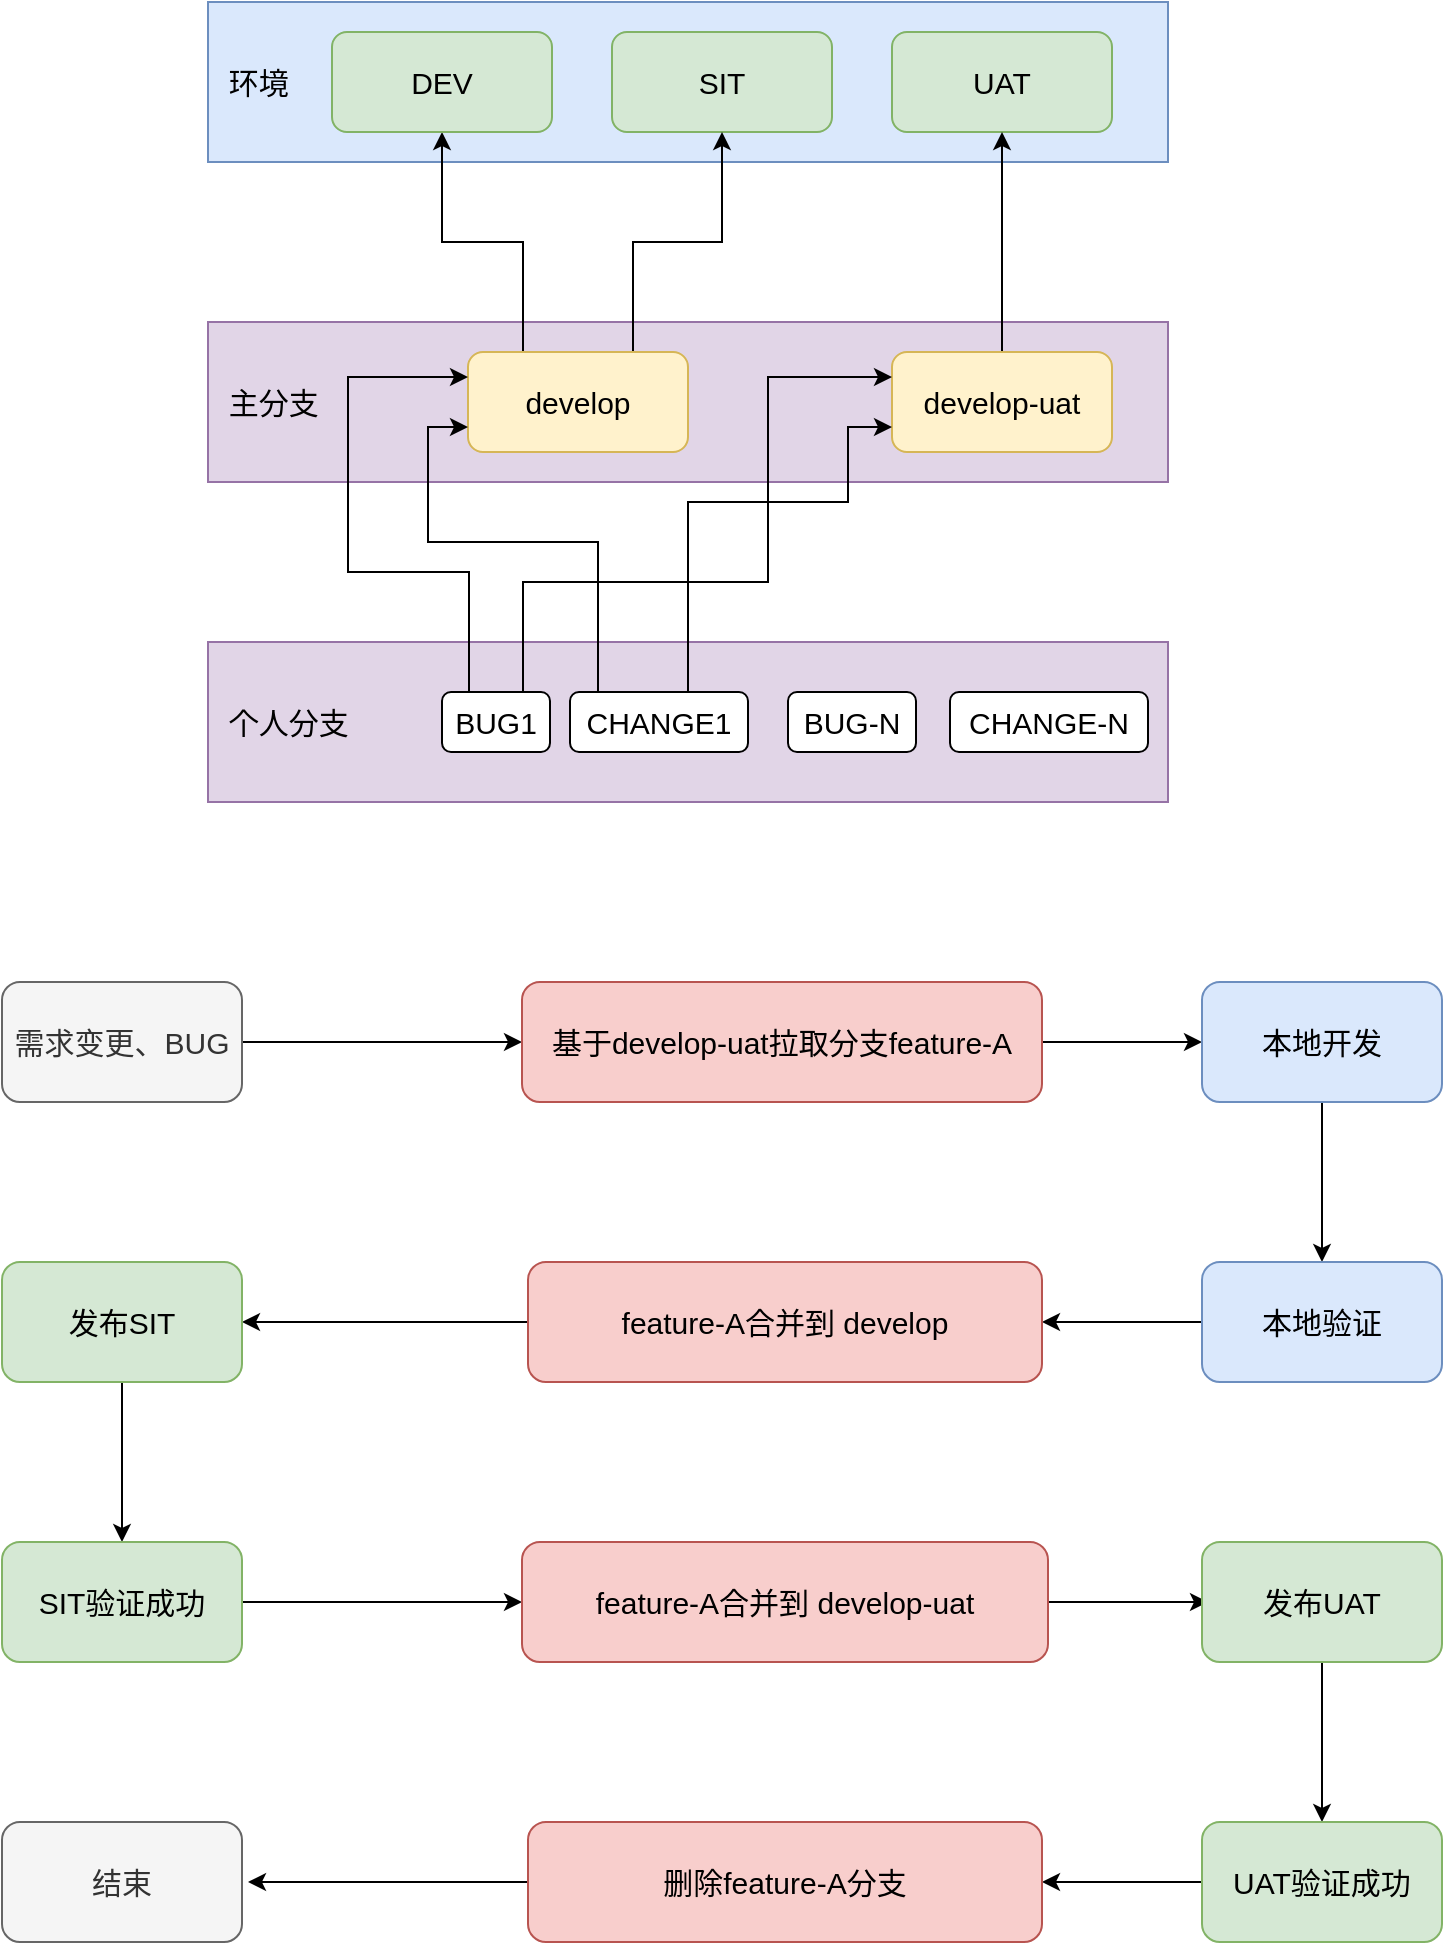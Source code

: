 <mxfile version="16.4.3" type="device"><diagram id="hYP5vQvnMZsWOhRyoOpX" name="Page-1"><mxGraphModel dx="782" dy="436" grid="1" gridSize="10" guides="1" tooltips="1" connect="1" arrows="1" fold="1" page="1" pageScale="1" pageWidth="827" pageHeight="1169" math="0" shadow="0"><root><mxCell id="0"/><mxCell id="1" parent="0"/><mxCell id="GXn8Glcdk_FncW05fWFR-1" value="&amp;nbsp; 环境" style="rounded=0;whiteSpace=wrap;html=1;verticalAlign=middle;align=left;fontSize=15;fillColor=#dae8fc;strokeColor=#6c8ebf;" parent="1" vertex="1"><mxGeometry x="160" y="80" width="480" height="80" as="geometry"/></mxCell><mxCell id="GXn8Glcdk_FncW05fWFR-3" value="SIT" style="rounded=1;whiteSpace=wrap;html=1;fontSize=15;fillColor=#d5e8d4;strokeColor=#82b366;" parent="1" vertex="1"><mxGeometry x="362" y="95" width="110" height="50" as="geometry"/></mxCell><mxCell id="GXn8Glcdk_FncW05fWFR-4" value="UAT" style="rounded=1;whiteSpace=wrap;html=1;fontSize=15;fillColor=#d5e8d4;strokeColor=#82b366;" parent="1" vertex="1"><mxGeometry x="502" y="95" width="110" height="50" as="geometry"/></mxCell><mxCell id="GXn8Glcdk_FncW05fWFR-5" value="&amp;nbsp; 主分支" style="rounded=0;whiteSpace=wrap;html=1;verticalAlign=middle;align=left;fontSize=15;fillColor=#e1d5e7;strokeColor=#9673a6;" parent="1" vertex="1"><mxGeometry x="160" y="240" width="480" height="80" as="geometry"/></mxCell><mxCell id="GXn8Glcdk_FncW05fWFR-11" style="edgeStyle=orthogonalEdgeStyle;rounded=0;orthogonalLoop=1;jettySize=auto;html=1;exitX=0.75;exitY=0;exitDx=0;exitDy=0;entryX=0.5;entryY=1;entryDx=0;entryDy=0;fontSize=15;" parent="1" source="GXn8Glcdk_FncW05fWFR-6" target="GXn8Glcdk_FncW05fWFR-3" edge="1"><mxGeometry relative="1" as="geometry"/></mxCell><mxCell id="GXn8Glcdk_FncW05fWFR-12" style="edgeStyle=orthogonalEdgeStyle;rounded=0;orthogonalLoop=1;jettySize=auto;html=1;exitX=0.25;exitY=0;exitDx=0;exitDy=0;entryX=0.5;entryY=1;entryDx=0;entryDy=0;fontSize=15;" parent="1" source="GXn8Glcdk_FncW05fWFR-6" target="GXn8Glcdk_FncW05fWFR-9" edge="1"><mxGeometry relative="1" as="geometry"/></mxCell><mxCell id="GXn8Glcdk_FncW05fWFR-6" value="develop" style="rounded=1;whiteSpace=wrap;html=1;fontSize=15;fillColor=#fff2cc;strokeColor=#d6b656;" parent="1" vertex="1"><mxGeometry x="290" y="255" width="110" height="50" as="geometry"/></mxCell><mxCell id="GXn8Glcdk_FncW05fWFR-13" style="edgeStyle=orthogonalEdgeStyle;rounded=0;orthogonalLoop=1;jettySize=auto;html=1;exitX=0.5;exitY=0;exitDx=0;exitDy=0;entryX=0.5;entryY=1;entryDx=0;entryDy=0;fontSize=15;" parent="1" source="GXn8Glcdk_FncW05fWFR-7" target="GXn8Glcdk_FncW05fWFR-4" edge="1"><mxGeometry relative="1" as="geometry"/></mxCell><mxCell id="GXn8Glcdk_FncW05fWFR-7" value="develop-uat" style="rounded=1;whiteSpace=wrap;html=1;fontSize=15;fillColor=#fff2cc;strokeColor=#d6b656;" parent="1" vertex="1"><mxGeometry x="502" y="255" width="110" height="50" as="geometry"/></mxCell><mxCell id="GXn8Glcdk_FncW05fWFR-8" value="&amp;nbsp; 个人分支" style="rounded=0;whiteSpace=wrap;html=1;verticalAlign=middle;align=left;fontSize=15;fillColor=#e1d5e7;strokeColor=#9673a6;" parent="1" vertex="1"><mxGeometry x="160" y="400" width="480" height="80" as="geometry"/></mxCell><mxCell id="GXn8Glcdk_FncW05fWFR-9" value="DEV" style="rounded=1;whiteSpace=wrap;html=1;fontSize=15;fillColor=#d5e8d4;strokeColor=#82b366;" parent="1" vertex="1"><mxGeometry x="222" y="95" width="110" height="50" as="geometry"/></mxCell><mxCell id="GXn8Glcdk_FncW05fWFR-25" style="edgeStyle=orthogonalEdgeStyle;rounded=0;orthogonalLoop=1;jettySize=auto;html=1;exitX=0.25;exitY=0;exitDx=0;exitDy=0;entryX=0;entryY=0.25;entryDx=0;entryDy=0;fontSize=15;" parent="1" source="GXn8Glcdk_FncW05fWFR-14" target="GXn8Glcdk_FncW05fWFR-6" edge="1"><mxGeometry relative="1" as="geometry"><Array as="points"><mxPoint x="291" y="365"/><mxPoint x="230" y="365"/><mxPoint x="230" y="268"/></Array></mxGeometry></mxCell><mxCell id="GXn8Glcdk_FncW05fWFR-28" style="edgeStyle=orthogonalEdgeStyle;rounded=0;orthogonalLoop=1;jettySize=auto;html=1;exitX=0.75;exitY=0;exitDx=0;exitDy=0;entryX=0;entryY=0.25;entryDx=0;entryDy=0;fontSize=15;" parent="1" source="GXn8Glcdk_FncW05fWFR-14" target="GXn8Glcdk_FncW05fWFR-7" edge="1"><mxGeometry relative="1" as="geometry"><Array as="points"><mxPoint x="318" y="370"/><mxPoint x="440" y="370"/><mxPoint x="440" y="268"/></Array></mxGeometry></mxCell><mxCell id="GXn8Glcdk_FncW05fWFR-14" value="BUG1" style="rounded=1;whiteSpace=wrap;html=1;fontSize=15;" parent="1" vertex="1"><mxGeometry x="277" y="425" width="54" height="30" as="geometry"/></mxCell><mxCell id="GXn8Glcdk_FncW05fWFR-27" style="edgeStyle=orthogonalEdgeStyle;rounded=0;orthogonalLoop=1;jettySize=auto;html=1;exitX=0.25;exitY=0;exitDx=0;exitDy=0;entryX=0;entryY=0.75;entryDx=0;entryDy=0;fontSize=15;" parent="1" source="GXn8Glcdk_FncW05fWFR-17" target="GXn8Glcdk_FncW05fWFR-6" edge="1"><mxGeometry relative="1" as="geometry"><Array as="points"><mxPoint x="355" y="350"/><mxPoint x="270" y="350"/><mxPoint x="270" y="293"/></Array></mxGeometry></mxCell><mxCell id="GXn8Glcdk_FncW05fWFR-29" style="edgeStyle=orthogonalEdgeStyle;rounded=0;orthogonalLoop=1;jettySize=auto;html=1;exitX=0.75;exitY=0;exitDx=0;exitDy=0;entryX=0;entryY=0.75;entryDx=0;entryDy=0;fontSize=15;" parent="1" source="GXn8Glcdk_FncW05fWFR-17" target="GXn8Glcdk_FncW05fWFR-7" edge="1"><mxGeometry relative="1" as="geometry"><Array as="points"><mxPoint x="400" y="425"/><mxPoint x="400" y="330"/><mxPoint x="480" y="330"/><mxPoint x="480" y="293"/></Array></mxGeometry></mxCell><mxCell id="GXn8Glcdk_FncW05fWFR-17" value="CHANGE1" style="rounded=1;whiteSpace=wrap;html=1;fontSize=15;" parent="1" vertex="1"><mxGeometry x="341" y="425" width="89" height="30" as="geometry"/></mxCell><mxCell id="GXn8Glcdk_FncW05fWFR-30" value="BUG-N" style="rounded=1;whiteSpace=wrap;html=1;fontSize=15;" parent="1" vertex="1"><mxGeometry x="450" y="425" width="64" height="30" as="geometry"/></mxCell><mxCell id="GXn8Glcdk_FncW05fWFR-31" value="CHANGE-N" style="rounded=1;whiteSpace=wrap;html=1;fontSize=15;" parent="1" vertex="1"><mxGeometry x="531" y="425" width="99" height="30" as="geometry"/></mxCell><mxCell id="GXn8Glcdk_FncW05fWFR-34" value="" style="edgeStyle=orthogonalEdgeStyle;rounded=0;orthogonalLoop=1;jettySize=auto;html=1;fontSize=15;" parent="1" source="GXn8Glcdk_FncW05fWFR-32" target="GXn8Glcdk_FncW05fWFR-33" edge="1"><mxGeometry relative="1" as="geometry"/></mxCell><mxCell id="GXn8Glcdk_FncW05fWFR-32" value="需求变更、BUG" style="rounded=1;whiteSpace=wrap;html=1;fontSize=15;fillColor=#f5f5f5;strokeColor=#666666;fontColor=#333333;" parent="1" vertex="1"><mxGeometry x="57" y="570" width="120" height="60" as="geometry"/></mxCell><mxCell id="GXn8Glcdk_FncW05fWFR-36" value="" style="edgeStyle=orthogonalEdgeStyle;rounded=0;orthogonalLoop=1;jettySize=auto;html=1;fontSize=15;" parent="1" source="GXn8Glcdk_FncW05fWFR-33" target="GXn8Glcdk_FncW05fWFR-35" edge="1"><mxGeometry relative="1" as="geometry"/></mxCell><mxCell id="GXn8Glcdk_FncW05fWFR-33" value="基于develop-uat拉取分支feature-A" style="rounded=1;whiteSpace=wrap;html=1;fontSize=15;fillColor=#f8cecc;strokeColor=#b85450;" parent="1" vertex="1"><mxGeometry x="317" y="570" width="260" height="60" as="geometry"/></mxCell><mxCell id="GXn8Glcdk_FncW05fWFR-38" value="" style="edgeStyle=orthogonalEdgeStyle;rounded=0;orthogonalLoop=1;jettySize=auto;html=1;fontSize=15;" parent="1" source="GXn8Glcdk_FncW05fWFR-35" target="GXn8Glcdk_FncW05fWFR-37" edge="1"><mxGeometry relative="1" as="geometry"/></mxCell><mxCell id="GXn8Glcdk_FncW05fWFR-35" value="本地开发" style="rounded=1;whiteSpace=wrap;html=1;fontSize=15;fillColor=#dae8fc;strokeColor=#6c8ebf;" parent="1" vertex="1"><mxGeometry x="657" y="570" width="120" height="60" as="geometry"/></mxCell><mxCell id="GXn8Glcdk_FncW05fWFR-40" value="" style="edgeStyle=orthogonalEdgeStyle;rounded=0;orthogonalLoop=1;jettySize=auto;html=1;fontSize=15;" parent="1" source="GXn8Glcdk_FncW05fWFR-37" target="GXn8Glcdk_FncW05fWFR-39" edge="1"><mxGeometry relative="1" as="geometry"/></mxCell><mxCell id="GXn8Glcdk_FncW05fWFR-37" value="本地验证" style="rounded=1;whiteSpace=wrap;html=1;fontSize=15;fillColor=#dae8fc;strokeColor=#6c8ebf;" parent="1" vertex="1"><mxGeometry x="657" y="710" width="120" height="60" as="geometry"/></mxCell><mxCell id="GXn8Glcdk_FncW05fWFR-42" value="" style="edgeStyle=orthogonalEdgeStyle;rounded=0;orthogonalLoop=1;jettySize=auto;html=1;fontSize=15;" parent="1" source="GXn8Glcdk_FncW05fWFR-39" target="GXn8Glcdk_FncW05fWFR-41" edge="1"><mxGeometry relative="1" as="geometry"/></mxCell><mxCell id="GXn8Glcdk_FncW05fWFR-39" value="feature-A合并到 develop" style="rounded=1;whiteSpace=wrap;html=1;fontSize=15;fillColor=#f8cecc;strokeColor=#b85450;" parent="1" vertex="1"><mxGeometry x="320" y="710" width="257" height="60" as="geometry"/></mxCell><mxCell id="GXn8Glcdk_FncW05fWFR-44" value="" style="edgeStyle=orthogonalEdgeStyle;rounded=0;orthogonalLoop=1;jettySize=auto;html=1;fontSize=15;" parent="1" source="GXn8Glcdk_FncW05fWFR-41" target="GXn8Glcdk_FncW05fWFR-43" edge="1"><mxGeometry relative="1" as="geometry"/></mxCell><mxCell id="GXn8Glcdk_FncW05fWFR-41" value="发布SIT" style="rounded=1;whiteSpace=wrap;html=1;fontSize=15;fillColor=#d5e8d4;strokeColor=#82b366;" parent="1" vertex="1"><mxGeometry x="57" y="710" width="120" height="60" as="geometry"/></mxCell><mxCell id="GXn8Glcdk_FncW05fWFR-46" value="" style="edgeStyle=orthogonalEdgeStyle;rounded=0;orthogonalLoop=1;jettySize=auto;html=1;fontSize=15;" parent="1" source="GXn8Glcdk_FncW05fWFR-43" target="GXn8Glcdk_FncW05fWFR-45" edge="1"><mxGeometry relative="1" as="geometry"/></mxCell><mxCell id="GXn8Glcdk_FncW05fWFR-43" value="SIT验证成功" style="rounded=1;whiteSpace=wrap;html=1;fontSize=15;fillColor=#d5e8d4;strokeColor=#82b366;" parent="1" vertex="1"><mxGeometry x="57" y="850" width="120" height="60" as="geometry"/></mxCell><mxCell id="GXn8Glcdk_FncW05fWFR-48" value="" style="edgeStyle=orthogonalEdgeStyle;rounded=0;orthogonalLoop=1;jettySize=auto;html=1;fontSize=15;" parent="1" source="GXn8Glcdk_FncW05fWFR-45" edge="1"><mxGeometry relative="1" as="geometry"><mxPoint x="660" y="880" as="targetPoint"/></mxGeometry></mxCell><mxCell id="GXn8Glcdk_FncW05fWFR-45" value="feature-A合并到 develop-uat" style="rounded=1;whiteSpace=wrap;html=1;fontSize=15;fillColor=#f8cecc;strokeColor=#b85450;" parent="1" vertex="1"><mxGeometry x="317" y="850" width="263" height="60" as="geometry"/></mxCell><mxCell id="GXn8Glcdk_FncW05fWFR-51" value="" style="edgeStyle=orthogonalEdgeStyle;rounded=0;orthogonalLoop=1;jettySize=auto;html=1;fontSize=15;" parent="1" source="GXn8Glcdk_FncW05fWFR-49" target="GXn8Glcdk_FncW05fWFR-50" edge="1"><mxGeometry relative="1" as="geometry"/></mxCell><mxCell id="GXn8Glcdk_FncW05fWFR-49" value="发布UAT" style="rounded=1;whiteSpace=wrap;html=1;fontSize=15;fillColor=#d5e8d4;strokeColor=#82b366;" parent="1" vertex="1"><mxGeometry x="657" y="850" width="120" height="60" as="geometry"/></mxCell><mxCell id="GXn8Glcdk_FncW05fWFR-53" value="" style="edgeStyle=orthogonalEdgeStyle;rounded=0;orthogonalLoop=1;jettySize=auto;html=1;fontSize=15;" parent="1" source="GXn8Glcdk_FncW05fWFR-50" target="GXn8Glcdk_FncW05fWFR-52" edge="1"><mxGeometry relative="1" as="geometry"/></mxCell><mxCell id="GXn8Glcdk_FncW05fWFR-50" value="UAT验证成功" style="rounded=1;whiteSpace=wrap;html=1;fontSize=15;fillColor=#d5e8d4;strokeColor=#82b366;" parent="1" vertex="1"><mxGeometry x="657" y="990" width="120" height="60" as="geometry"/></mxCell><mxCell id="GXn8Glcdk_FncW05fWFR-55" value="" style="edgeStyle=orthogonalEdgeStyle;rounded=0;orthogonalLoop=1;jettySize=auto;html=1;fontSize=15;" parent="1" source="GXn8Glcdk_FncW05fWFR-52" edge="1"><mxGeometry relative="1" as="geometry"><mxPoint x="180" y="1020" as="targetPoint"/></mxGeometry></mxCell><mxCell id="GXn8Glcdk_FncW05fWFR-52" value="删除feature-A分支" style="rounded=1;whiteSpace=wrap;html=1;fontSize=15;fillColor=#f8cecc;strokeColor=#b85450;" parent="1" vertex="1"><mxGeometry x="320" y="990" width="257" height="60" as="geometry"/></mxCell><mxCell id="GXn8Glcdk_FncW05fWFR-56" value="结束" style="rounded=1;whiteSpace=wrap;html=1;fontSize=15;fillColor=#f5f5f5;strokeColor=#666666;fontColor=#333333;" parent="1" vertex="1"><mxGeometry x="57" y="990" width="120" height="60" as="geometry"/></mxCell></root></mxGraphModel></diagram></mxfile>